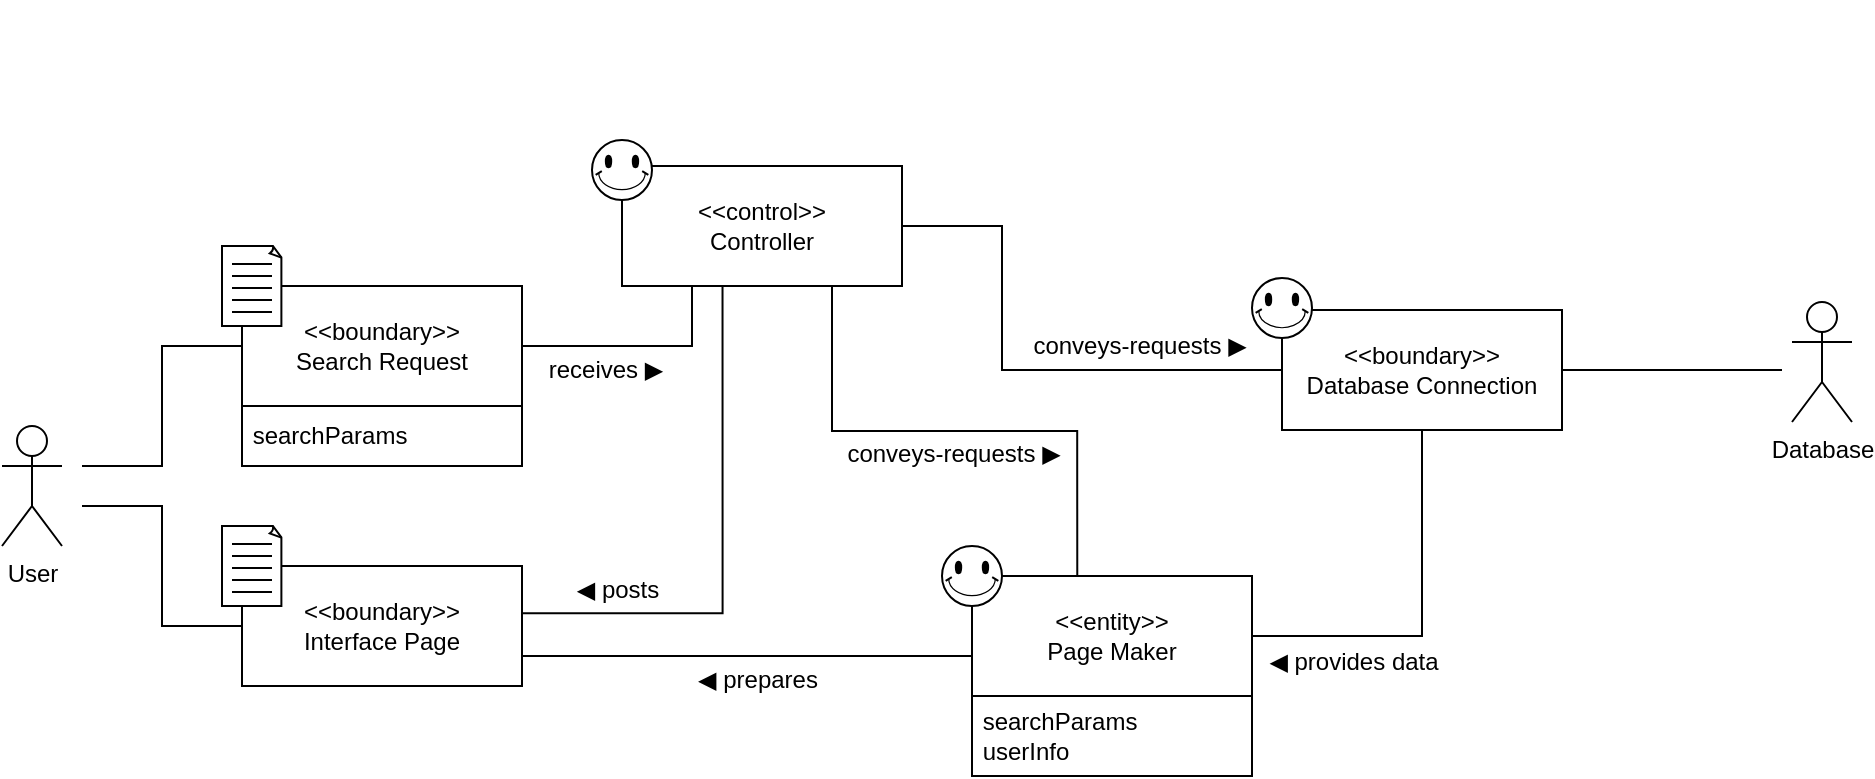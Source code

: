 <mxfile version="14.6.0" type="github">
  <diagram id="eaW2Op4QjbFX33sN2T9P" name="Page-1">
    <mxGraphModel dx="1221" dy="645" grid="1" gridSize="10" guides="1" tooltips="1" connect="1" arrows="1" fold="1" page="1" pageScale="1" pageWidth="827" pageHeight="1169" math="0" shadow="0">
      <root>
        <mxCell id="0" />
        <mxCell id="1" parent="0" />
        <mxCell id="OPHa_PDICa3LDSfkEfdJ-1" value="Database" style="shape=umlActor;verticalLabelPosition=bottom;verticalAlign=top;html=1;outlineConnect=0;" vertex="1" parent="1">
          <mxGeometry x="985" y="328" width="30" height="60" as="geometry" />
        </mxCell>
        <mxCell id="OPHa_PDICa3LDSfkEfdJ-2" style="edgeStyle=orthogonalEdgeStyle;rounded=0;orthogonalLoop=1;jettySize=auto;html=1;exitX=0.359;exitY=0.985;exitDx=0;exitDy=0;entryX=1.003;entryY=0.394;entryDx=0;entryDy=0;entryPerimeter=0;startArrow=none;startFill=0;endArrow=none;endFill=0;exitPerimeter=0;" edge="1" parent="1" source="OPHa_PDICa3LDSfkEfdJ-35" target="OPHa_PDICa3LDSfkEfdJ-26">
          <mxGeometry relative="1" as="geometry">
            <Array as="points">
              <mxPoint x="450" y="484" />
            </Array>
          </mxGeometry>
        </mxCell>
        <mxCell id="OPHa_PDICa3LDSfkEfdJ-3" style="edgeStyle=orthogonalEdgeStyle;rounded=0;orthogonalLoop=1;jettySize=auto;html=1;exitX=0.5;exitY=1;exitDx=0;exitDy=0;exitPerimeter=0;" edge="1" parent="1">
          <mxGeometry relative="1" as="geometry">
            <mxPoint x="135" y="185.0" as="sourcePoint" />
            <mxPoint x="135" y="185.0" as="targetPoint" />
          </mxGeometry>
        </mxCell>
        <mxCell id="OPHa_PDICa3LDSfkEfdJ-4" style="edgeStyle=orthogonalEdgeStyle;rounded=0;orthogonalLoop=1;jettySize=auto;html=1;exitX=0.5;exitY=1;exitDx=0;exitDy=0;exitPerimeter=0;" edge="1" parent="1">
          <mxGeometry relative="1" as="geometry">
            <mxPoint x="135" y="185.0" as="sourcePoint" />
            <mxPoint x="135" y="185.0" as="targetPoint" />
          </mxGeometry>
        </mxCell>
        <mxCell id="OPHa_PDICa3LDSfkEfdJ-5" style="edgeStyle=orthogonalEdgeStyle;rounded=0;orthogonalLoop=1;jettySize=auto;html=1;exitX=0;exitY=0.5;exitDx=0;exitDy=0;startArrow=none;startFill=0;endArrow=none;endFill=0;" edge="1" parent="1" source="OPHa_PDICa3LDSfkEfdJ-26">
          <mxGeometry relative="1" as="geometry">
            <mxPoint x="130" y="430" as="targetPoint" />
            <Array as="points">
              <mxPoint x="170" y="490" />
              <mxPoint x="170" y="430" />
            </Array>
          </mxGeometry>
        </mxCell>
        <object label="User" id="OPHa_PDICa3LDSfkEfdJ-6">
          <mxCell style="shape=umlActor;verticalLabelPosition=bottom;verticalAlign=top;html=1;outlineConnect=0;" vertex="1" parent="1">
            <mxGeometry x="90" y="390" width="30" height="60" as="geometry" />
          </mxCell>
        </object>
        <mxCell id="OPHa_PDICa3LDSfkEfdJ-7" style="edgeStyle=orthogonalEdgeStyle;rounded=0;orthogonalLoop=1;jettySize=auto;html=1;exitX=1;exitY=0.5;exitDx=0;exitDy=0;entryX=0.25;entryY=1;entryDx=0;entryDy=0;startArrow=none;startFill=0;endArrow=none;endFill=0;" edge="1" parent="1" source="OPHa_PDICa3LDSfkEfdJ-16" target="OPHa_PDICa3LDSfkEfdJ-35">
          <mxGeometry relative="1" as="geometry" />
        </mxCell>
        <mxCell id="OPHa_PDICa3LDSfkEfdJ-8" style="edgeStyle=orthogonalEdgeStyle;rounded=0;orthogonalLoop=1;jettySize=auto;html=1;exitX=0;exitY=0.5;exitDx=0;exitDy=0;startArrow=none;startFill=0;endArrow=none;endFill=0;" edge="1" parent="1" source="OPHa_PDICa3LDSfkEfdJ-16">
          <mxGeometry relative="1" as="geometry">
            <mxPoint x="130" y="410" as="targetPoint" />
            <Array as="points">
              <mxPoint x="170" y="350" />
              <mxPoint x="170" y="410" />
            </Array>
          </mxGeometry>
        </mxCell>
        <mxCell id="OPHa_PDICa3LDSfkEfdJ-9" value="conveys-requests ▶" style="text;html=1;strokeColor=none;fillColor=none;align=center;verticalAlign=middle;whiteSpace=wrap;rounded=0;rotation=0;" vertex="1" parent="1">
          <mxGeometry x="501" y="394" width="130" height="20" as="geometry" />
        </mxCell>
        <mxCell id="OPHa_PDICa3LDSfkEfdJ-10" value="◀ prepares" style="text;html=1;strokeColor=none;fillColor=none;align=center;verticalAlign=middle;whiteSpace=wrap;rounded=0;" vertex="1" parent="1">
          <mxGeometry x="435" y="507" width="66" height="20" as="geometry" />
        </mxCell>
        <mxCell id="OPHa_PDICa3LDSfkEfdJ-11" value="receives ▶" style="text;html=1;strokeColor=none;fillColor=none;align=center;verticalAlign=middle;whiteSpace=wrap;rounded=0;" vertex="1" parent="1">
          <mxGeometry x="359" y="352" width="66" height="20" as="geometry" />
        </mxCell>
        <mxCell id="OPHa_PDICa3LDSfkEfdJ-12" value="conveys-requests ▶" style="text;html=1;strokeColor=none;fillColor=none;align=center;verticalAlign=middle;whiteSpace=wrap;rounded=0;rotation=0;" vertex="1" parent="1">
          <mxGeometry x="594" y="340" width="130" height="20" as="geometry" />
        </mxCell>
        <mxCell id="OPHa_PDICa3LDSfkEfdJ-13" value="◀ posts" style="text;html=1;strokeColor=none;fillColor=none;align=center;verticalAlign=middle;whiteSpace=wrap;rounded=0;" vertex="1" parent="1">
          <mxGeometry x="365" y="462" width="66" height="20" as="geometry" />
        </mxCell>
        <mxCell id="OPHa_PDICa3LDSfkEfdJ-14" value="" style="group" vertex="1" connectable="0" parent="1">
          <mxGeometry x="200" y="300" width="150" height="110" as="geometry" />
        </mxCell>
        <mxCell id="OPHa_PDICa3LDSfkEfdJ-15" value="" style="group" vertex="1" connectable="0" parent="OPHa_PDICa3LDSfkEfdJ-14">
          <mxGeometry x="10" y="20" width="140" height="90" as="geometry" />
        </mxCell>
        <mxCell id="OPHa_PDICa3LDSfkEfdJ-16" value="&amp;lt;&amp;lt;boundary&amp;gt;&amp;gt;&lt;br&gt;Search Request" style="rounded=0;whiteSpace=wrap;html=1;" vertex="1" parent="OPHa_PDICa3LDSfkEfdJ-15">
          <mxGeometry width="140" height="60" as="geometry" />
        </mxCell>
        <mxCell id="OPHa_PDICa3LDSfkEfdJ-17" value="&amp;nbsp;searchParams" style="rounded=0;whiteSpace=wrap;html=1;align=left;" vertex="1" parent="OPHa_PDICa3LDSfkEfdJ-15">
          <mxGeometry y="60" width="140" height="30" as="geometry" />
        </mxCell>
        <mxCell id="OPHa_PDICa3LDSfkEfdJ-18" value="" style="group" vertex="1" connectable="0" parent="OPHa_PDICa3LDSfkEfdJ-14">
          <mxGeometry width="30" height="40" as="geometry" />
        </mxCell>
        <mxCell id="OPHa_PDICa3LDSfkEfdJ-19" value="" style="whiteSpace=wrap;html=1;shape=mxgraph.basic.document" vertex="1" parent="OPHa_PDICa3LDSfkEfdJ-18">
          <mxGeometry width="30" height="40" as="geometry" />
        </mxCell>
        <mxCell id="OPHa_PDICa3LDSfkEfdJ-20" value="" style="endArrow=none;html=1;" edge="1" parent="OPHa_PDICa3LDSfkEfdJ-18">
          <mxGeometry width="50" height="50" relative="1" as="geometry">
            <mxPoint x="5" y="9" as="sourcePoint" />
            <mxPoint x="25" y="9" as="targetPoint" />
          </mxGeometry>
        </mxCell>
        <mxCell id="OPHa_PDICa3LDSfkEfdJ-21" value="" style="endArrow=none;html=1;" edge="1" parent="OPHa_PDICa3LDSfkEfdJ-18">
          <mxGeometry width="50" height="50" relative="1" as="geometry">
            <mxPoint x="5" y="15" as="sourcePoint" />
            <mxPoint x="25" y="15" as="targetPoint" />
          </mxGeometry>
        </mxCell>
        <mxCell id="OPHa_PDICa3LDSfkEfdJ-22" value="" style="endArrow=none;html=1;" edge="1" parent="OPHa_PDICa3LDSfkEfdJ-18">
          <mxGeometry width="50" height="50" relative="1" as="geometry">
            <mxPoint x="5" y="21" as="sourcePoint" />
            <mxPoint x="25" y="21" as="targetPoint" />
          </mxGeometry>
        </mxCell>
        <mxCell id="OPHa_PDICa3LDSfkEfdJ-23" value="" style="endArrow=none;html=1;" edge="1" parent="OPHa_PDICa3LDSfkEfdJ-18">
          <mxGeometry width="50" height="50" relative="1" as="geometry">
            <mxPoint x="5" y="27" as="sourcePoint" />
            <mxPoint x="25" y="27" as="targetPoint" />
          </mxGeometry>
        </mxCell>
        <mxCell id="OPHa_PDICa3LDSfkEfdJ-24" value="" style="endArrow=none;html=1;" edge="1" parent="OPHa_PDICa3LDSfkEfdJ-18">
          <mxGeometry width="50" height="50" relative="1" as="geometry">
            <mxPoint x="5" y="33" as="sourcePoint" />
            <mxPoint x="25" y="33" as="targetPoint" />
          </mxGeometry>
        </mxCell>
        <mxCell id="OPHa_PDICa3LDSfkEfdJ-25" value="" style="group" vertex="1" connectable="0" parent="1">
          <mxGeometry x="200" y="440" width="150" height="80" as="geometry" />
        </mxCell>
        <mxCell id="OPHa_PDICa3LDSfkEfdJ-26" value="&amp;lt;&amp;lt;boundary&amp;gt;&amp;gt;&lt;br&gt;Interface Page" style="rounded=0;whiteSpace=wrap;html=1;" vertex="1" parent="OPHa_PDICa3LDSfkEfdJ-25">
          <mxGeometry x="10" y="20" width="140" height="60" as="geometry" />
        </mxCell>
        <mxCell id="OPHa_PDICa3LDSfkEfdJ-27" value="" style="group" vertex="1" connectable="0" parent="OPHa_PDICa3LDSfkEfdJ-25">
          <mxGeometry width="30" height="40" as="geometry" />
        </mxCell>
        <mxCell id="OPHa_PDICa3LDSfkEfdJ-28" value="" style="whiteSpace=wrap;html=1;shape=mxgraph.basic.document" vertex="1" parent="OPHa_PDICa3LDSfkEfdJ-27">
          <mxGeometry width="30" height="40" as="geometry" />
        </mxCell>
        <mxCell id="OPHa_PDICa3LDSfkEfdJ-29" value="" style="endArrow=none;html=1;" edge="1" parent="OPHa_PDICa3LDSfkEfdJ-27">
          <mxGeometry width="50" height="50" relative="1" as="geometry">
            <mxPoint x="5" y="9" as="sourcePoint" />
            <mxPoint x="25" y="9" as="targetPoint" />
          </mxGeometry>
        </mxCell>
        <mxCell id="OPHa_PDICa3LDSfkEfdJ-30" value="" style="endArrow=none;html=1;" edge="1" parent="OPHa_PDICa3LDSfkEfdJ-27">
          <mxGeometry width="50" height="50" relative="1" as="geometry">
            <mxPoint x="5" y="15" as="sourcePoint" />
            <mxPoint x="25" y="15" as="targetPoint" />
          </mxGeometry>
        </mxCell>
        <mxCell id="OPHa_PDICa3LDSfkEfdJ-31" value="" style="endArrow=none;html=1;" edge="1" parent="OPHa_PDICa3LDSfkEfdJ-27">
          <mxGeometry width="50" height="50" relative="1" as="geometry">
            <mxPoint x="5" y="21" as="sourcePoint" />
            <mxPoint x="25" y="21" as="targetPoint" />
          </mxGeometry>
        </mxCell>
        <mxCell id="OPHa_PDICa3LDSfkEfdJ-32" value="" style="endArrow=none;html=1;" edge="1" parent="OPHa_PDICa3LDSfkEfdJ-27">
          <mxGeometry width="50" height="50" relative="1" as="geometry">
            <mxPoint x="5" y="27" as="sourcePoint" />
            <mxPoint x="25" y="27" as="targetPoint" />
          </mxGeometry>
        </mxCell>
        <mxCell id="OPHa_PDICa3LDSfkEfdJ-33" value="" style="endArrow=none;html=1;" edge="1" parent="OPHa_PDICa3LDSfkEfdJ-27">
          <mxGeometry width="50" height="50" relative="1" as="geometry">
            <mxPoint x="5" y="33" as="sourcePoint" />
            <mxPoint x="25" y="33" as="targetPoint" />
          </mxGeometry>
        </mxCell>
        <mxCell id="OPHa_PDICa3LDSfkEfdJ-34" value="" style="group" vertex="1" connectable="0" parent="1">
          <mxGeometry x="385" y="247" width="155" height="73" as="geometry" />
        </mxCell>
        <mxCell id="OPHa_PDICa3LDSfkEfdJ-35" value="&amp;lt;&amp;lt;control&amp;gt;&amp;gt;&lt;br&gt;Controller" style="rounded=0;whiteSpace=wrap;html=1;" vertex="1" parent="OPHa_PDICa3LDSfkEfdJ-34">
          <mxGeometry x="15" y="13" width="140" height="60" as="geometry" />
        </mxCell>
        <mxCell id="OPHa_PDICa3LDSfkEfdJ-36" value="" style="verticalLabelPosition=bottom;verticalAlign=top;html=1;shape=mxgraph.basic.smiley" vertex="1" parent="OPHa_PDICa3LDSfkEfdJ-34">
          <mxGeometry width="30" height="30" as="geometry" />
        </mxCell>
        <mxCell id="OPHa_PDICa3LDSfkEfdJ-37" style="edgeStyle=orthogonalEdgeStyle;rounded=0;orthogonalLoop=1;jettySize=auto;html=1;exitX=1;exitY=0.5;exitDx=0;exitDy=0;entryX=0;entryY=0.5;entryDx=0;entryDy=0;endArrow=none;endFill=0;" edge="1" parent="1" source="OPHa_PDICa3LDSfkEfdJ-35" target="OPHa_PDICa3LDSfkEfdJ-46">
          <mxGeometry relative="1" as="geometry">
            <Array as="points">
              <mxPoint x="590" y="290" />
              <mxPoint x="590" y="362" />
            </Array>
          </mxGeometry>
        </mxCell>
        <mxCell id="OPHa_PDICa3LDSfkEfdJ-38" style="edgeStyle=orthogonalEdgeStyle;rounded=0;orthogonalLoop=1;jettySize=auto;html=1;exitX=0.75;exitY=1;exitDx=0;exitDy=0;entryX=0.376;entryY=0;entryDx=0;entryDy=0;entryPerimeter=0;endArrow=none;endFill=0;" edge="1" parent="1" source="OPHa_PDICa3LDSfkEfdJ-35" target="OPHa_PDICa3LDSfkEfdJ-42">
          <mxGeometry relative="1" as="geometry" />
        </mxCell>
        <mxCell id="OPHa_PDICa3LDSfkEfdJ-39" value="◀ provides data" style="text;html=1;strokeColor=none;fillColor=none;align=center;verticalAlign=middle;whiteSpace=wrap;rounded=0;rotation=0;" vertex="1" parent="1">
          <mxGeometry x="701" y="497.5" width="130" height="20" as="geometry" />
        </mxCell>
        <mxCell id="OPHa_PDICa3LDSfkEfdJ-40" value="" style="group" vertex="1" connectable="0" parent="1">
          <mxGeometry x="560" y="450" width="155" height="115" as="geometry" />
        </mxCell>
        <mxCell id="OPHa_PDICa3LDSfkEfdJ-41" value="" style="group" vertex="1" connectable="0" parent="OPHa_PDICa3LDSfkEfdJ-40">
          <mxGeometry width="155" height="75" as="geometry" />
        </mxCell>
        <mxCell id="OPHa_PDICa3LDSfkEfdJ-42" value="&amp;lt;&amp;lt;entity&amp;gt;&amp;gt;&lt;br&gt;Page Maker" style="rounded=0;whiteSpace=wrap;html=1;" vertex="1" parent="OPHa_PDICa3LDSfkEfdJ-41">
          <mxGeometry x="15" y="15" width="140" height="60" as="geometry" />
        </mxCell>
        <mxCell id="OPHa_PDICa3LDSfkEfdJ-43" value="" style="verticalLabelPosition=bottom;verticalAlign=top;html=1;shape=mxgraph.basic.smiley" vertex="1" parent="OPHa_PDICa3LDSfkEfdJ-41">
          <mxGeometry width="30" height="30" as="geometry" />
        </mxCell>
        <mxCell id="OPHa_PDICa3LDSfkEfdJ-44" value="&amp;nbsp;searchParams&lt;br&gt;&amp;nbsp;userInfo" style="rounded=0;whiteSpace=wrap;html=1;align=left;" vertex="1" parent="OPHa_PDICa3LDSfkEfdJ-40">
          <mxGeometry x="15" y="75" width="140" height="40" as="geometry" />
        </mxCell>
        <mxCell id="OPHa_PDICa3LDSfkEfdJ-45" value="" style="group" vertex="1" connectable="0" parent="1">
          <mxGeometry x="715" y="316" width="155" height="76" as="geometry" />
        </mxCell>
        <mxCell id="OPHa_PDICa3LDSfkEfdJ-46" value="&amp;lt;&amp;lt;boundary&amp;gt;&amp;gt;&lt;br&gt;Database Connection" style="rounded=0;whiteSpace=wrap;html=1;" vertex="1" parent="OPHa_PDICa3LDSfkEfdJ-45">
          <mxGeometry x="15" y="16" width="140" height="60" as="geometry" />
        </mxCell>
        <mxCell id="OPHa_PDICa3LDSfkEfdJ-47" value="" style="verticalLabelPosition=bottom;verticalAlign=top;html=1;shape=mxgraph.basic.smiley" vertex="1" parent="OPHa_PDICa3LDSfkEfdJ-45">
          <mxGeometry width="30" height="30" as="geometry" />
        </mxCell>
        <mxCell id="OPHa_PDICa3LDSfkEfdJ-48" style="edgeStyle=orthogonalEdgeStyle;rounded=0;orthogonalLoop=1;jettySize=auto;html=1;exitX=1;exitY=0.75;exitDx=0;exitDy=0;endArrow=none;endFill=0;" edge="1" parent="1" source="OPHa_PDICa3LDSfkEfdJ-26">
          <mxGeometry relative="1" as="geometry">
            <mxPoint x="575" y="505" as="targetPoint" />
            <Array as="points">
              <mxPoint x="575" y="505" />
            </Array>
          </mxGeometry>
        </mxCell>
        <mxCell id="OPHa_PDICa3LDSfkEfdJ-49" style="edgeStyle=orthogonalEdgeStyle;rounded=0;orthogonalLoop=1;jettySize=auto;html=1;exitX=0.5;exitY=1;exitDx=0;exitDy=0;entryX=1;entryY=0.5;entryDx=0;entryDy=0;endArrow=none;endFill=0;" edge="1" parent="1" source="OPHa_PDICa3LDSfkEfdJ-46" target="OPHa_PDICa3LDSfkEfdJ-42">
          <mxGeometry relative="1" as="geometry" />
        </mxCell>
        <mxCell id="OPHa_PDICa3LDSfkEfdJ-50" style="edgeStyle=orthogonalEdgeStyle;rounded=0;orthogonalLoop=1;jettySize=auto;html=1;exitX=1;exitY=0.5;exitDx=0;exitDy=0;endArrow=none;endFill=0;" edge="1" parent="1" source="OPHa_PDICa3LDSfkEfdJ-46">
          <mxGeometry relative="1" as="geometry">
            <mxPoint x="980" y="362" as="targetPoint" />
          </mxGeometry>
        </mxCell>
      </root>
    </mxGraphModel>
  </diagram>
</mxfile>
